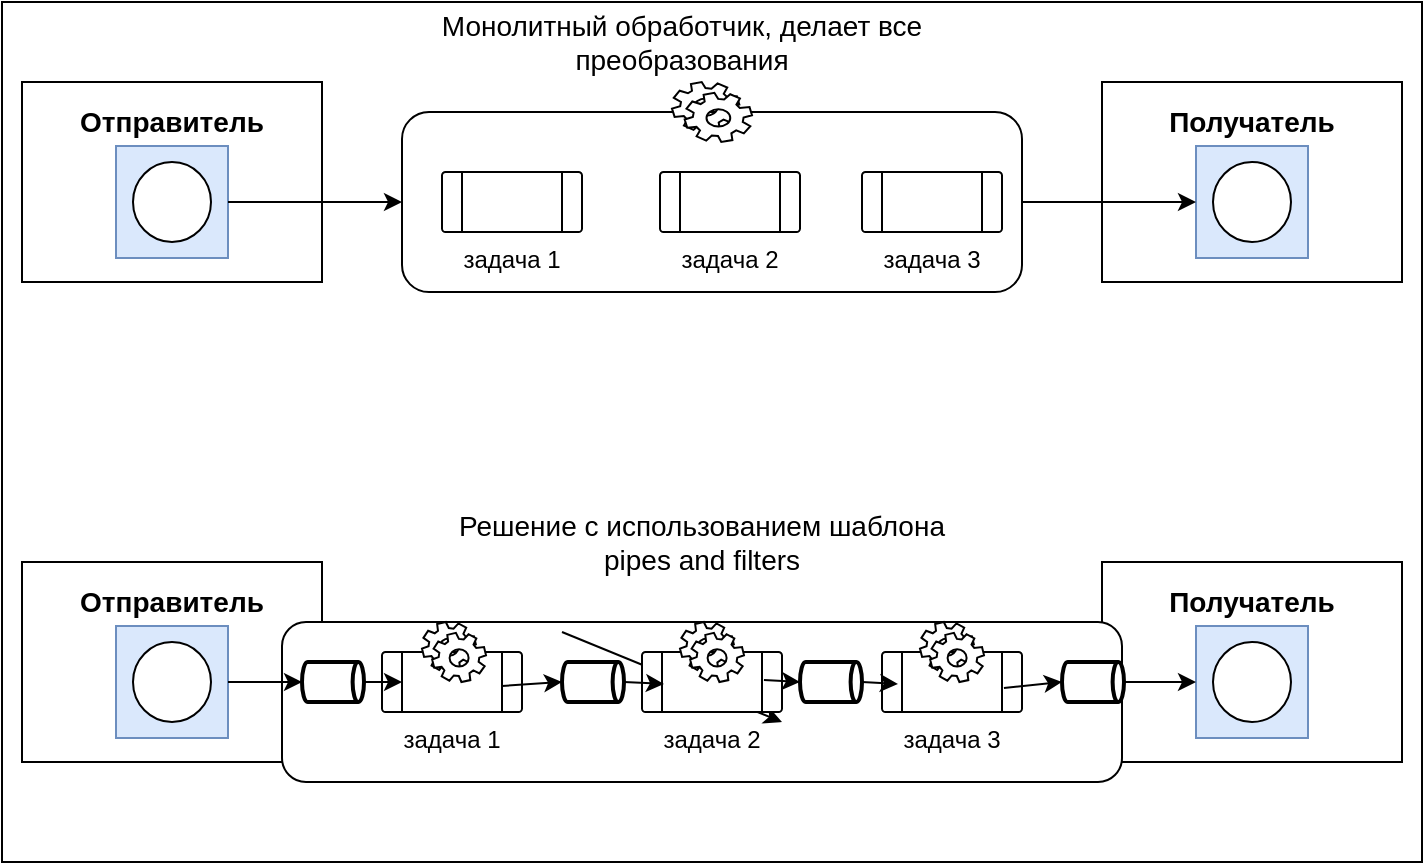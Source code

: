 <mxfile version="13.9.9" type="device"><diagram id="rvL5gj8yVYhv76RDKf5K" name="Страница 1"><mxGraphModel dx="1086" dy="806" grid="1" gridSize="10" guides="1" tooltips="1" connect="1" arrows="1" fold="1" page="1" pageScale="1" pageWidth="827" pageHeight="1169" math="0" shadow="0"><root><mxCell id="0"/><mxCell id="1" parent="0"/><mxCell id="pIEb9nL99D0za_yR9hoL-1" value="" style="rounded=0;whiteSpace=wrap;html=1;" vertex="1" parent="1"><mxGeometry x="50" y="10" width="710" height="430" as="geometry"/></mxCell><mxCell id="pIEb9nL99D0za_yR9hoL-63" value="" style="rounded=0;whiteSpace=wrap;html=1;" vertex="1" parent="1"><mxGeometry x="600" y="290" width="150" height="100" as="geometry"/></mxCell><mxCell id="pIEb9nL99D0za_yR9hoL-59" value="" style="rounded=0;whiteSpace=wrap;html=1;" vertex="1" parent="1"><mxGeometry x="60" y="290" width="150" height="100" as="geometry"/></mxCell><mxCell id="pIEb9nL99D0za_yR9hoL-88" value="" style="rounded=1;whiteSpace=wrap;html=1;" vertex="1" parent="1"><mxGeometry x="190" y="320" width="420" height="80" as="geometry"/></mxCell><mxCell id="pIEb9nL99D0za_yR9hoL-11" value="" style="rounded=0;whiteSpace=wrap;html=1;" vertex="1" parent="1"><mxGeometry x="60" y="50" width="150" height="100" as="geometry"/></mxCell><mxCell id="pIEb9nL99D0za_yR9hoL-22" value="" style="whiteSpace=wrap;html=1;aspect=fixed;fillColor=#dae8fc;strokeColor=#6c8ebf;" vertex="1" parent="1"><mxGeometry x="107" y="82" width="56" height="56" as="geometry"/></mxCell><mxCell id="pIEb9nL99D0za_yR9hoL-23" value="" style="ellipse;whiteSpace=wrap;html=1;aspect=fixed;" vertex="1" parent="1"><mxGeometry x="115.5" y="90" width="39" height="40" as="geometry"/></mxCell><mxCell id="pIEb9nL99D0za_yR9hoL-29" value="" style="endArrow=classic;html=1;exitX=1;exitY=0.5;exitDx=0;exitDy=0;exitPerimeter=0;entryX=0;entryY=0.5;entryDx=0;entryDy=0;entryPerimeter=0;" edge="1" parent="1" target="pIEb9nL99D0za_yR9hoL-18"><mxGeometry width="50" height="50" relative="1" as="geometry"><mxPoint x="330" y="325" as="sourcePoint"/><mxPoint x="440" y="370" as="targetPoint"/></mxGeometry></mxCell><mxCell id="pIEb9nL99D0za_yR9hoL-39" value="&lt;span style=&quot;font-size: 14px&quot;&gt;&lt;b&gt;Отправитель&lt;/b&gt;&lt;/span&gt;" style="text;html=1;strokeColor=none;fillColor=none;align=center;verticalAlign=middle;whiteSpace=wrap;rounded=0;" vertex="1" parent="1"><mxGeometry x="115" y="60" width="40" height="20" as="geometry"/></mxCell><mxCell id="pIEb9nL99D0za_yR9hoL-47" value="" style="rounded=0;whiteSpace=wrap;html=1;" vertex="1" parent="1"><mxGeometry x="600" y="50" width="150" height="100" as="geometry"/></mxCell><mxCell id="pIEb9nL99D0za_yR9hoL-48" value="" style="whiteSpace=wrap;html=1;aspect=fixed;fillColor=#dae8fc;strokeColor=#6c8ebf;" vertex="1" parent="1"><mxGeometry x="647" y="82" width="56" height="56" as="geometry"/></mxCell><mxCell id="pIEb9nL99D0za_yR9hoL-49" value="" style="ellipse;whiteSpace=wrap;html=1;aspect=fixed;" vertex="1" parent="1"><mxGeometry x="655.5" y="90" width="39" height="40" as="geometry"/></mxCell><mxCell id="pIEb9nL99D0za_yR9hoL-50" value="&lt;span style=&quot;font-size: 14px&quot;&gt;&lt;b&gt;Получатель&lt;/b&gt;&lt;/span&gt;" style="text;html=1;strokeColor=none;fillColor=none;align=center;verticalAlign=middle;whiteSpace=wrap;rounded=0;" vertex="1" parent="1"><mxGeometry x="655" y="60" width="40" height="20" as="geometry"/></mxCell><mxCell id="pIEb9nL99D0za_yR9hoL-51" value="" style="rounded=1;whiteSpace=wrap;html=1;" vertex="1" parent="1"><mxGeometry x="250" y="65" width="310" height="90" as="geometry"/></mxCell><mxCell id="pIEb9nL99D0za_yR9hoL-52" value="" style="shape=mxgraph.bpmn.service_task;html=1;outlineConnect=0;" vertex="1" parent="1"><mxGeometry x="385" y="50" width="40" height="30" as="geometry"/></mxCell><mxCell id="pIEb9nL99D0za_yR9hoL-53" value="" style="endArrow=classic;html=1;exitX=1;exitY=0.5;exitDx=0;exitDy=0;entryX=0;entryY=0.5;entryDx=0;entryDy=0;" edge="1" parent="1" source="pIEb9nL99D0za_yR9hoL-22" target="pIEb9nL99D0za_yR9hoL-51"><mxGeometry width="50" height="50" relative="1" as="geometry"><mxPoint x="290" y="240" as="sourcePoint"/><mxPoint x="340" y="190" as="targetPoint"/></mxGeometry></mxCell><mxCell id="pIEb9nL99D0za_yR9hoL-54" value="" style="endArrow=classic;html=1;exitX=1;exitY=0.5;exitDx=0;exitDy=0;entryX=0;entryY=0.5;entryDx=0;entryDy=0;" edge="1" parent="1" source="pIEb9nL99D0za_yR9hoL-51" target="pIEb9nL99D0za_yR9hoL-48"><mxGeometry width="50" height="50" relative="1" as="geometry"><mxPoint x="670" y="250" as="sourcePoint"/><mxPoint x="720" y="200" as="targetPoint"/></mxGeometry></mxCell><mxCell id="pIEb9nL99D0za_yR9hoL-55" value="задача 1" style="verticalLabelPosition=bottom;verticalAlign=top;html=1;shape=process;whiteSpace=wrap;rounded=1;size=0.14;arcSize=6;" vertex="1" parent="1"><mxGeometry x="270" y="95" width="70" height="30" as="geometry"/></mxCell><mxCell id="pIEb9nL99D0za_yR9hoL-56" value="&lt;span style=&quot;font-weight: normal&quot;&gt;задача 3&lt;/span&gt;" style="verticalLabelPosition=bottom;verticalAlign=top;html=1;shape=process;whiteSpace=wrap;rounded=1;size=0.14;arcSize=6;fontStyle=1" vertex="1" parent="1"><mxGeometry x="480" y="95" width="70" height="30" as="geometry"/></mxCell><mxCell id="pIEb9nL99D0za_yR9hoL-57" value="задача 2" style="verticalLabelPosition=bottom;verticalAlign=top;html=1;shape=process;whiteSpace=wrap;rounded=1;size=0.14;arcSize=6;" vertex="1" parent="1"><mxGeometry x="379" y="95" width="70" height="30" as="geometry"/></mxCell><mxCell id="pIEb9nL99D0za_yR9hoL-58" value="&lt;font style=&quot;font-size: 14px&quot;&gt;Монолитный обработчик, делает все преобразования&lt;/font&gt;" style="text;html=1;strokeColor=none;fillColor=none;align=center;verticalAlign=middle;whiteSpace=wrap;rounded=0;" vertex="1" parent="1"><mxGeometry x="260" y="20" width="260" height="20" as="geometry"/></mxCell><mxCell id="pIEb9nL99D0za_yR9hoL-60" value="" style="whiteSpace=wrap;html=1;aspect=fixed;fillColor=#dae8fc;strokeColor=#6c8ebf;" vertex="1" parent="1"><mxGeometry x="107" y="322" width="56" height="56" as="geometry"/></mxCell><mxCell id="pIEb9nL99D0za_yR9hoL-61" value="" style="ellipse;whiteSpace=wrap;html=1;aspect=fixed;" vertex="1" parent="1"><mxGeometry x="115.5" y="330" width="39" height="40" as="geometry"/></mxCell><mxCell id="pIEb9nL99D0za_yR9hoL-62" value="&lt;span style=&quot;font-size: 14px&quot;&gt;&lt;b&gt;Отправитель&lt;/b&gt;&lt;/span&gt;" style="text;html=1;strokeColor=none;fillColor=none;align=center;verticalAlign=middle;whiteSpace=wrap;rounded=0;" vertex="1" parent="1"><mxGeometry x="115" y="300" width="40" height="20" as="geometry"/></mxCell><mxCell id="pIEb9nL99D0za_yR9hoL-64" value="" style="whiteSpace=wrap;html=1;aspect=fixed;fillColor=#dae8fc;strokeColor=#6c8ebf;" vertex="1" parent="1"><mxGeometry x="647" y="322" width="56" height="56" as="geometry"/></mxCell><mxCell id="pIEb9nL99D0za_yR9hoL-65" value="" style="ellipse;whiteSpace=wrap;html=1;aspect=fixed;" vertex="1" parent="1"><mxGeometry x="655.5" y="330" width="39" height="40" as="geometry"/></mxCell><mxCell id="pIEb9nL99D0za_yR9hoL-66" value="&lt;span style=&quot;font-size: 14px&quot;&gt;&lt;b&gt;Получатель&lt;/b&gt;&lt;/span&gt;" style="text;html=1;strokeColor=none;fillColor=none;align=center;verticalAlign=middle;whiteSpace=wrap;rounded=0;" vertex="1" parent="1"><mxGeometry x="655" y="300" width="40" height="20" as="geometry"/></mxCell><mxCell id="pIEb9nL99D0za_yR9hoL-67" value="задача 1" style="verticalLabelPosition=bottom;verticalAlign=top;html=1;shape=process;whiteSpace=wrap;rounded=1;size=0.14;arcSize=6;" vertex="1" parent="1"><mxGeometry x="240" y="335" width="70" height="30" as="geometry"/></mxCell><mxCell id="pIEb9nL99D0za_yR9hoL-68" value="&lt;span style=&quot;font-weight: normal&quot;&gt;задача 3&lt;/span&gt;" style="verticalLabelPosition=bottom;verticalAlign=top;html=1;shape=process;whiteSpace=wrap;rounded=1;size=0.14;arcSize=6;fontStyle=1" vertex="1" parent="1"><mxGeometry x="490" y="335" width="70" height="30" as="geometry"/></mxCell><mxCell id="pIEb9nL99D0za_yR9hoL-69" value="задача 2" style="verticalLabelPosition=bottom;verticalAlign=top;html=1;shape=process;whiteSpace=wrap;rounded=1;size=0.14;arcSize=6;" vertex="1" parent="1"><mxGeometry x="370" y="335" width="70" height="30" as="geometry"/></mxCell><mxCell id="pIEb9nL99D0za_yR9hoL-70" value="" style="strokeWidth=2;html=1;shape=mxgraph.flowchart.direct_data;whiteSpace=wrap;" vertex="1" parent="1"><mxGeometry x="330" y="340" width="31" height="20" as="geometry"/></mxCell><mxCell id="pIEb9nL99D0za_yR9hoL-71" value="" style="strokeWidth=2;html=1;shape=mxgraph.flowchart.direct_data;whiteSpace=wrap;" vertex="1" parent="1"><mxGeometry x="200" y="340" width="31" height="20" as="geometry"/></mxCell><mxCell id="pIEb9nL99D0za_yR9hoL-72" value="" style="strokeWidth=2;html=1;shape=mxgraph.flowchart.direct_data;whiteSpace=wrap;" vertex="1" parent="1"><mxGeometry x="449" y="340" width="31" height="20" as="geometry"/></mxCell><mxCell id="pIEb9nL99D0za_yR9hoL-74" value="" style="strokeWidth=2;html=1;shape=mxgraph.flowchart.direct_data;whiteSpace=wrap;" vertex="1" parent="1"><mxGeometry x="580" y="340" width="31" height="20" as="geometry"/></mxCell><mxCell id="pIEb9nL99D0za_yR9hoL-75" value="" style="endArrow=classic;html=1;exitX=1;exitY=0.5;exitDx=0;exitDy=0;entryX=0;entryY=0.5;entryDx=0;entryDy=0;entryPerimeter=0;" edge="1" parent="1" source="pIEb9nL99D0za_yR9hoL-60" target="pIEb9nL99D0za_yR9hoL-71"><mxGeometry width="50" height="50" relative="1" as="geometry"><mxPoint x="260" y="490" as="sourcePoint"/><mxPoint x="310" y="440" as="targetPoint"/></mxGeometry></mxCell><mxCell id="pIEb9nL99D0za_yR9hoL-76" value="" style="endArrow=classic;html=1;exitX=1;exitY=0.5;exitDx=0;exitDy=0;exitPerimeter=0;entryX=0.143;entryY=0.5;entryDx=0;entryDy=0;entryPerimeter=0;" edge="1" parent="1" source="pIEb9nL99D0za_yR9hoL-71" target="pIEb9nL99D0za_yR9hoL-67"><mxGeometry width="50" height="50" relative="1" as="geometry"><mxPoint x="330" y="500" as="sourcePoint"/><mxPoint x="380" y="450" as="targetPoint"/></mxGeometry></mxCell><mxCell id="pIEb9nL99D0za_yR9hoL-77" value="" style="endArrow=classic;html=1;exitX=0.857;exitY=0.567;exitDx=0;exitDy=0;exitPerimeter=0;entryX=0;entryY=0.5;entryDx=0;entryDy=0;entryPerimeter=0;" edge="1" parent="1" source="pIEb9nL99D0za_yR9hoL-67" target="pIEb9nL99D0za_yR9hoL-70"><mxGeometry width="50" height="50" relative="1" as="geometry"><mxPoint x="400" y="490" as="sourcePoint"/><mxPoint x="450" y="440" as="targetPoint"/></mxGeometry></mxCell><mxCell id="pIEb9nL99D0za_yR9hoL-78" value="" style="endArrow=classic;html=1;exitX=1;exitY=0.5;exitDx=0;exitDy=0;exitPerimeter=0;entryX=0.157;entryY=0.533;entryDx=0;entryDy=0;entryPerimeter=0;" edge="1" parent="1" source="pIEb9nL99D0za_yR9hoL-70" target="pIEb9nL99D0za_yR9hoL-69"><mxGeometry width="50" height="50" relative="1" as="geometry"><mxPoint x="430" y="500" as="sourcePoint"/><mxPoint x="480" y="450" as="targetPoint"/></mxGeometry></mxCell><mxCell id="pIEb9nL99D0za_yR9hoL-79" value="" style="endArrow=classic;html=1;exitX=0.871;exitY=0.467;exitDx=0;exitDy=0;exitPerimeter=0;entryX=0;entryY=0.5;entryDx=0;entryDy=0;entryPerimeter=0;" edge="1" parent="1" source="pIEb9nL99D0za_yR9hoL-69" target="pIEb9nL99D0za_yR9hoL-72"><mxGeometry width="50" height="50" relative="1" as="geometry"><mxPoint x="530" y="540" as="sourcePoint"/><mxPoint x="580" y="490" as="targetPoint"/></mxGeometry></mxCell><mxCell id="pIEb9nL99D0za_yR9hoL-80" value="" style="endArrow=classic;html=1;exitX=1;exitY=0.5;exitDx=0;exitDy=0;exitPerimeter=0;entryX=0.114;entryY=0.533;entryDx=0;entryDy=0;entryPerimeter=0;" edge="1" parent="1" source="pIEb9nL99D0za_yR9hoL-72" target="pIEb9nL99D0za_yR9hoL-68"><mxGeometry width="50" height="50" relative="1" as="geometry"><mxPoint x="640" y="570" as="sourcePoint"/><mxPoint x="690" y="520" as="targetPoint"/></mxGeometry></mxCell><mxCell id="pIEb9nL99D0za_yR9hoL-81" value="" style="endArrow=classic;html=1;exitX=0.871;exitY=0.6;exitDx=0;exitDy=0;exitPerimeter=0;entryX=0;entryY=0.5;entryDx=0;entryDy=0;entryPerimeter=0;" edge="1" parent="1" source="pIEb9nL99D0za_yR9hoL-68" target="pIEb9nL99D0za_yR9hoL-74"><mxGeometry width="50" height="50" relative="1" as="geometry"><mxPoint x="590" y="460" as="sourcePoint"/><mxPoint x="640" y="410" as="targetPoint"/></mxGeometry></mxCell><mxCell id="pIEb9nL99D0za_yR9hoL-82" value="" style="endArrow=classic;html=1;exitX=1;exitY=0.5;exitDx=0;exitDy=0;exitPerimeter=0;entryX=0;entryY=0.5;entryDx=0;entryDy=0;" edge="1" parent="1" source="pIEb9nL99D0za_yR9hoL-74" target="pIEb9nL99D0za_yR9hoL-64"><mxGeometry width="50" height="50" relative="1" as="geometry"><mxPoint x="710" y="510" as="sourcePoint"/><mxPoint x="760" y="460" as="targetPoint"/></mxGeometry></mxCell><mxCell id="pIEb9nL99D0za_yR9hoL-83" value="" style="shape=mxgraph.bpmn.service_task;html=1;outlineConnect=0;" vertex="1" parent="1"><mxGeometry x="260" y="320" width="32" height="30" as="geometry"/></mxCell><mxCell id="pIEb9nL99D0za_yR9hoL-84" value="" style="shape=mxgraph.bpmn.service_task;html=1;outlineConnect=0;fontStyle=1" vertex="1" parent="1"><mxGeometry x="509" y="320" width="32" height="30" as="geometry"/></mxCell><mxCell id="pIEb9nL99D0za_yR9hoL-85" value="" style="shape=mxgraph.bpmn.service_task;html=1;outlineConnect=0;fontStyle=1" vertex="1" parent="1"><mxGeometry x="389" y="320" width="32" height="30" as="geometry"/></mxCell><mxCell id="pIEb9nL99D0za_yR9hoL-86" value="&lt;span style=&quot;font-size: 14px&quot;&gt;Решение с использованием шаблона pipes and filters&lt;/span&gt;" style="text;html=1;strokeColor=none;fillColor=none;align=center;verticalAlign=middle;whiteSpace=wrap;rounded=0;" vertex="1" parent="1"><mxGeometry x="270" y="270" width="260" height="20" as="geometry"/></mxCell></root></mxGraphModel></diagram></mxfile>